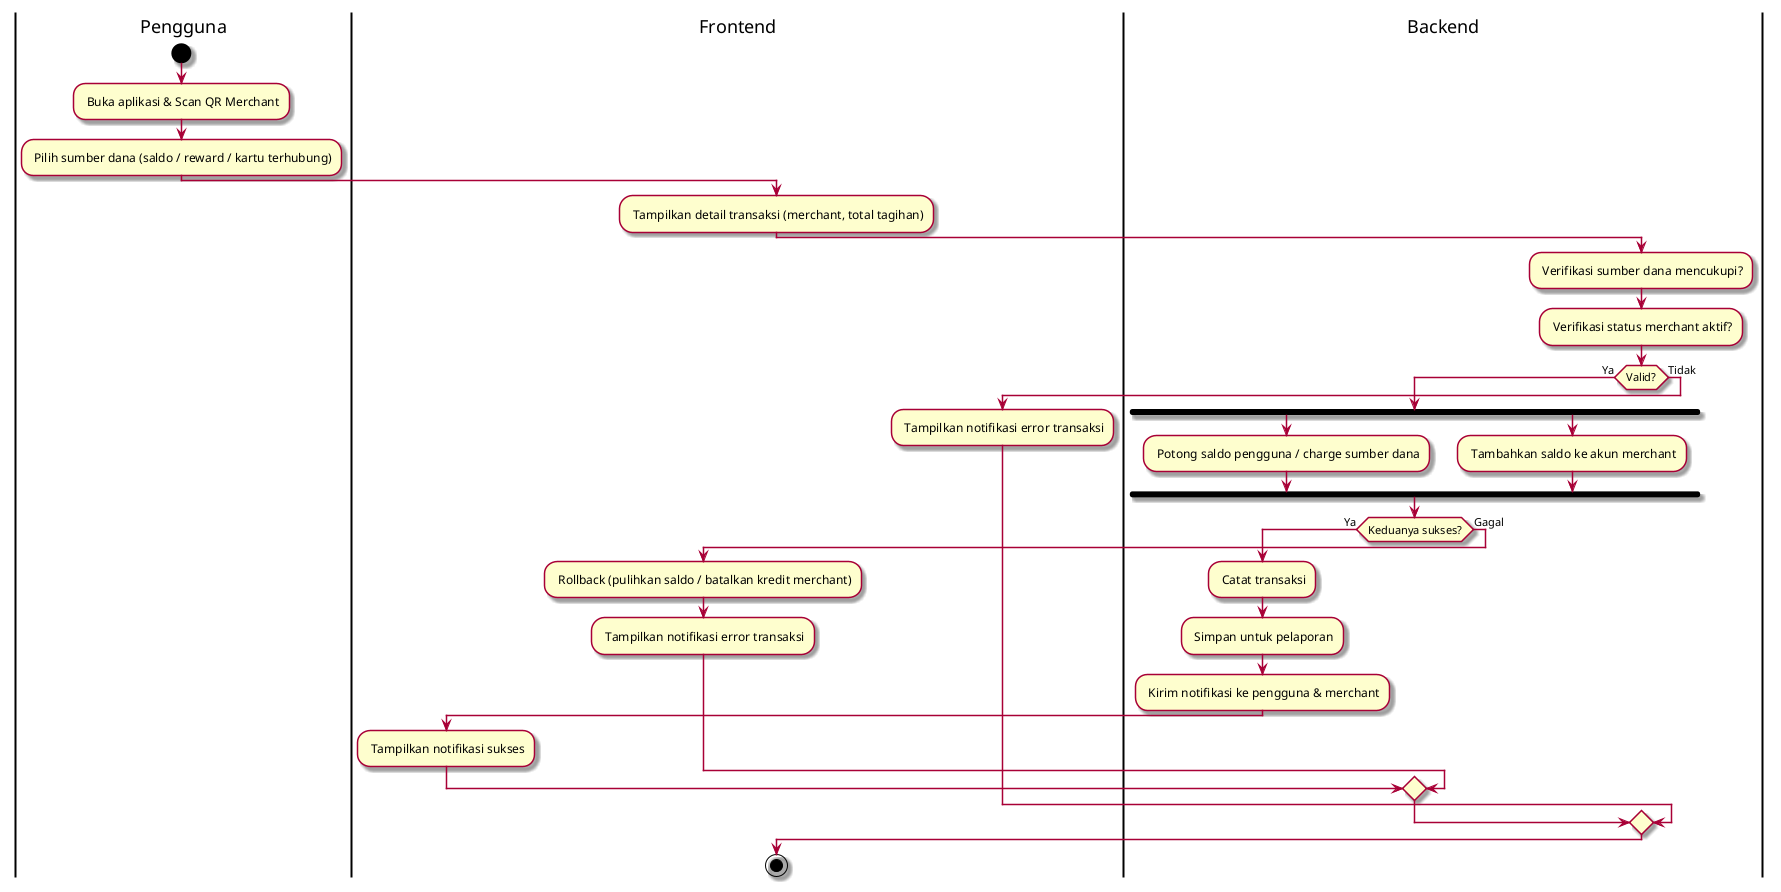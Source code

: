 @startuml
skin rose
|Pengguna|
start
: Buka aplikasi & Scan QR Merchant;
: Pilih sumber dana (saldo / reward / kartu terhubung);

|Frontend|
: Tampilkan detail transaksi (merchant, total tagihan);

|Backend|
: Verifikasi sumber dana mencukupi?;
: Verifikasi status merchant aktif?;
if (Valid?) then (Ya)
  fork
    : Potong saldo pengguna / charge sumber dana;
  fork again
    : Tambahkan saldo ke akun merchant;
  end fork
  if (Keduanya sukses?) then (Ya)
    : Catat transaksi;
    : Simpan untuk pelaporan;
    : Kirim notifikasi ke pengguna & merchant;
    |Frontend|
    : Tampilkan notifikasi sukses;
  else (Gagal)
    : Rollback (pulihkan saldo / batalkan kredit merchant);
    |Frontend|
    : Tampilkan notifikasi error transaksi;
  endif
else (Tidak)
  |Frontend|
  : Tampilkan notifikasi error transaksi;
endif

stop
@enduml